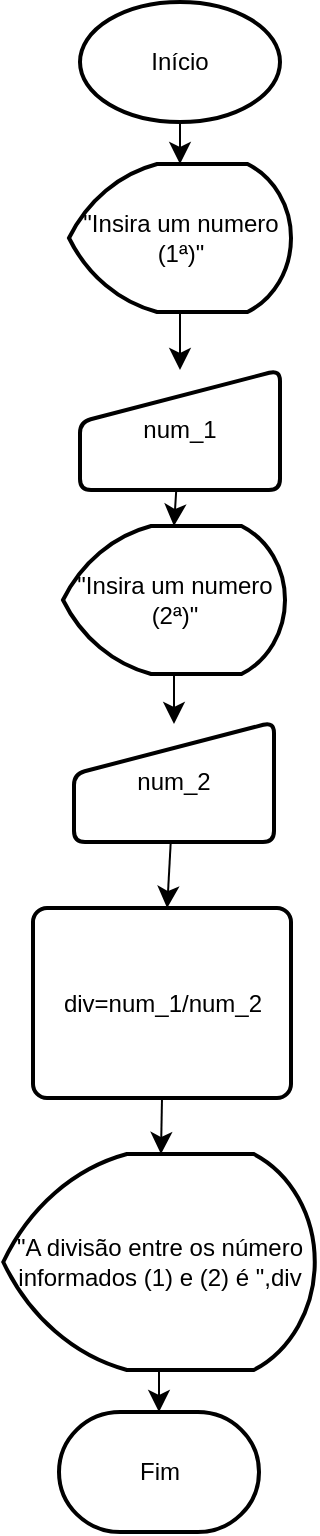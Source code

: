 <mxfile version="23.1.5" type="device">
  <diagram name="Página-1" id="dm12_-1wvGhqodnpriao">
    <mxGraphModel dx="1674" dy="1222" grid="0" gridSize="10" guides="1" tooltips="1" connect="1" arrows="1" fold="1" page="0" pageScale="1" pageWidth="827" pageHeight="1169" math="0" shadow="0">
      <root>
        <mxCell id="0" />
        <mxCell id="1" parent="0" />
        <mxCell id="mxU0-J78nVt8xAuA3imz-15" style="edgeStyle=none;curved=1;rounded=0;orthogonalLoop=1;jettySize=auto;html=1;exitX=0.5;exitY=1;exitDx=0;exitDy=0;exitPerimeter=0;fontSize=12;startSize=8;endSize=8;" edge="1" parent="1" source="mxU0-J78nVt8xAuA3imz-4" target="mxU0-J78nVt8xAuA3imz-7">
          <mxGeometry relative="1" as="geometry" />
        </mxCell>
        <mxCell id="mxU0-J78nVt8xAuA3imz-4" value="Início" style="strokeWidth=2;html=1;shape=mxgraph.flowchart.start_1;whiteSpace=wrap;" vertex="1" parent="1">
          <mxGeometry x="164" y="-194" width="100" height="60" as="geometry" />
        </mxCell>
        <mxCell id="mxU0-J78nVt8xAuA3imz-6" value="num_1" style="html=1;strokeWidth=2;shape=manualInput;whiteSpace=wrap;rounded=1;size=26;arcSize=11;" vertex="1" parent="1">
          <mxGeometry x="164" y="-10" width="100" height="60" as="geometry" />
        </mxCell>
        <mxCell id="mxU0-J78nVt8xAuA3imz-16" style="edgeStyle=none;curved=1;rounded=0;orthogonalLoop=1;jettySize=auto;html=1;exitX=0.5;exitY=1;exitDx=0;exitDy=0;exitPerimeter=0;entryX=0.5;entryY=0;entryDx=0;entryDy=0;fontSize=12;startSize=8;endSize=8;" edge="1" parent="1" source="mxU0-J78nVt8xAuA3imz-7" target="mxU0-J78nVt8xAuA3imz-6">
          <mxGeometry relative="1" as="geometry" />
        </mxCell>
        <mxCell id="mxU0-J78nVt8xAuA3imz-7" value="&quot;Insira um numero (1ª)&quot;" style="strokeWidth=2;html=1;shape=mxgraph.flowchart.display;whiteSpace=wrap;" vertex="1" parent="1">
          <mxGeometry x="158.5" y="-113" width="111" height="74" as="geometry" />
        </mxCell>
        <mxCell id="mxU0-J78nVt8xAuA3imz-9" value="&quot;Insira um numero (2ª)&quot;" style="strokeWidth=2;html=1;shape=mxgraph.flowchart.display;whiteSpace=wrap;" vertex="1" parent="1">
          <mxGeometry x="155.5" y="68" width="111" height="74" as="geometry" />
        </mxCell>
        <mxCell id="mxU0-J78nVt8xAuA3imz-21" style="edgeStyle=none;curved=1;rounded=0;orthogonalLoop=1;jettySize=auto;html=1;fontSize=12;startSize=8;endSize=8;" edge="1" parent="1" source="mxU0-J78nVt8xAuA3imz-11" target="mxU0-J78nVt8xAuA3imz-12">
          <mxGeometry relative="1" as="geometry" />
        </mxCell>
        <mxCell id="mxU0-J78nVt8xAuA3imz-11" value="num_2" style="html=1;strokeWidth=2;shape=manualInput;whiteSpace=wrap;rounded=1;size=26;arcSize=11;" vertex="1" parent="1">
          <mxGeometry x="161" y="166" width="100" height="60" as="geometry" />
        </mxCell>
        <mxCell id="mxU0-J78nVt8xAuA3imz-22" style="edgeStyle=none;curved=1;rounded=0;orthogonalLoop=1;jettySize=auto;html=1;exitX=0.5;exitY=1;exitDx=0;exitDy=0;fontSize=12;startSize=8;endSize=8;" edge="1" parent="1" source="mxU0-J78nVt8xAuA3imz-12" target="mxU0-J78nVt8xAuA3imz-13">
          <mxGeometry relative="1" as="geometry" />
        </mxCell>
        <mxCell id="mxU0-J78nVt8xAuA3imz-12" value="div=num_1/num_2" style="rounded=1;whiteSpace=wrap;html=1;absoluteArcSize=1;arcSize=14;strokeWidth=2;" vertex="1" parent="1">
          <mxGeometry x="140.5" y="259" width="129" height="95" as="geometry" />
        </mxCell>
        <mxCell id="mxU0-J78nVt8xAuA3imz-23" style="edgeStyle=none;curved=1;rounded=0;orthogonalLoop=1;jettySize=auto;html=1;exitX=0.5;exitY=1;exitDx=0;exitDy=0;exitPerimeter=0;fontSize=12;startSize=8;endSize=8;" edge="1" parent="1" source="mxU0-J78nVt8xAuA3imz-13" target="mxU0-J78nVt8xAuA3imz-14">
          <mxGeometry relative="1" as="geometry" />
        </mxCell>
        <mxCell id="mxU0-J78nVt8xAuA3imz-13" value="&quot;A divisão entre os número informados (1) e (2) é &quot;,div" style="strokeWidth=2;html=1;shape=mxgraph.flowchart.display;whiteSpace=wrap;" vertex="1" parent="1">
          <mxGeometry x="125.63" y="382" width="155.75" height="108" as="geometry" />
        </mxCell>
        <mxCell id="mxU0-J78nVt8xAuA3imz-14" value="Fim" style="strokeWidth=2;html=1;shape=mxgraph.flowchart.terminator;whiteSpace=wrap;" vertex="1" parent="1">
          <mxGeometry x="153.5" y="511" width="100" height="60" as="geometry" />
        </mxCell>
        <mxCell id="mxU0-J78nVt8xAuA3imz-19" style="edgeStyle=none;curved=1;rounded=0;orthogonalLoop=1;jettySize=auto;html=1;entryX=0.5;entryY=0;entryDx=0;entryDy=0;entryPerimeter=0;fontSize=12;startSize=8;endSize=8;" edge="1" parent="1" source="mxU0-J78nVt8xAuA3imz-6" target="mxU0-J78nVt8xAuA3imz-9">
          <mxGeometry relative="1" as="geometry" />
        </mxCell>
        <mxCell id="mxU0-J78nVt8xAuA3imz-20" style="edgeStyle=none;curved=1;rounded=0;orthogonalLoop=1;jettySize=auto;html=1;exitX=0.5;exitY=1;exitDx=0;exitDy=0;exitPerimeter=0;fontSize=12;startSize=8;endSize=8;" edge="1" parent="1" source="mxU0-J78nVt8xAuA3imz-9">
          <mxGeometry relative="1" as="geometry">
            <mxPoint x="211" y="167" as="targetPoint" />
          </mxGeometry>
        </mxCell>
      </root>
    </mxGraphModel>
  </diagram>
</mxfile>
